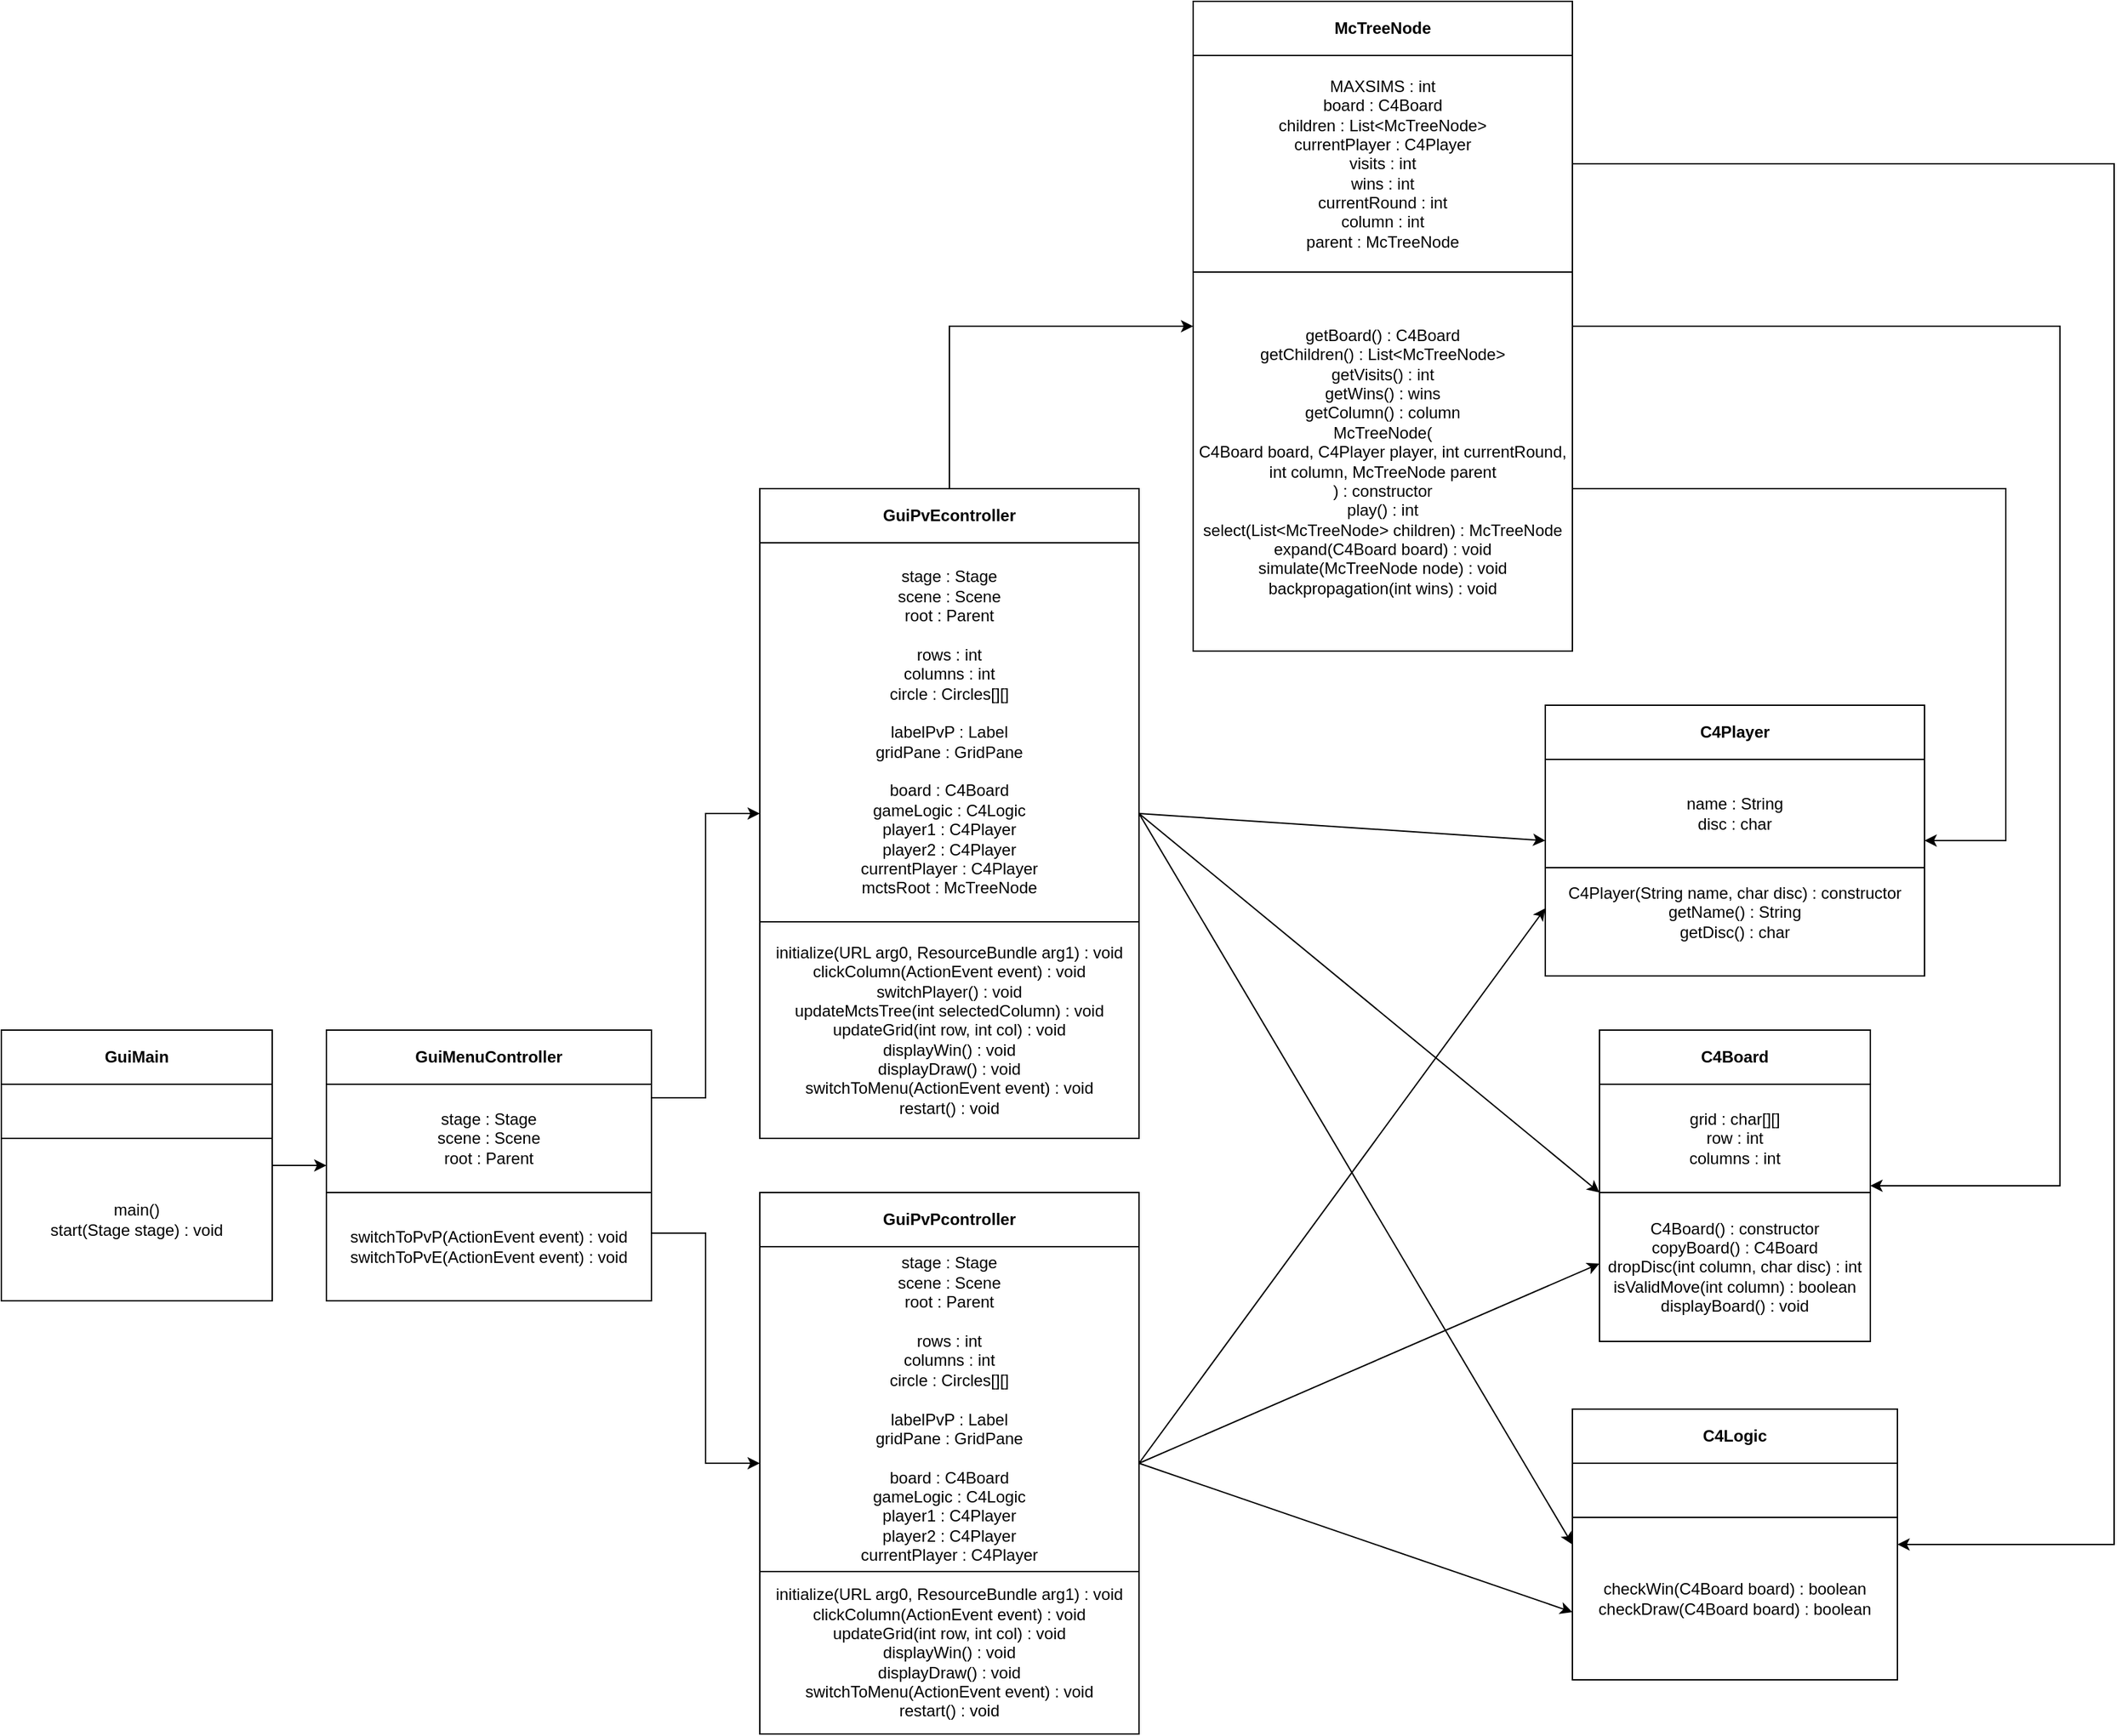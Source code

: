 <mxfile version="26.2.2">
  <diagram name="Page-1" id="DUZUhnCX7IVd0-d6go6J">
    <mxGraphModel dx="2931" dy="1758" grid="1" gridSize="10" guides="1" tooltips="1" connect="1" arrows="1" fold="1" page="0" pageScale="1" pageWidth="827" pageHeight="1169" math="0" shadow="0">
      <root>
        <mxCell id="0" />
        <mxCell id="1" parent="0" />
        <mxCell id="kPm8jlnI1OiQ4i8xfv7z-1" value="C4Board" style="swimlane;whiteSpace=wrap;html=1;startSize=40;" vertex="1" parent="1">
          <mxGeometry x="1020" y="360" width="200" height="230" as="geometry" />
        </mxCell>
        <mxCell id="kPm8jlnI1OiQ4i8xfv7z-39" value="grid : char[][]&lt;div&gt;row : int&lt;/div&gt;&lt;div&gt;columns : int&lt;/div&gt;" style="rounded=0;whiteSpace=wrap;html=1;" vertex="1" parent="kPm8jlnI1OiQ4i8xfv7z-1">
          <mxGeometry y="40" width="200" height="80" as="geometry" />
        </mxCell>
        <mxCell id="kPm8jlnI1OiQ4i8xfv7z-41" value="C4Board() : constructor&lt;div&gt;copyBoard() : C4Board&lt;/div&gt;&lt;div&gt;dropDisc(int column, char disc) : int&lt;/div&gt;&lt;div&gt;isValidMove(int column) : boolean&lt;/div&gt;&lt;div&gt;displayBoard() : void&lt;/div&gt;" style="rounded=0;whiteSpace=wrap;html=1;" vertex="1" parent="kPm8jlnI1OiQ4i8xfv7z-1">
          <mxGeometry y="120" width="200" height="110" as="geometry" />
        </mxCell>
        <mxCell id="kPm8jlnI1OiQ4i8xfv7z-2" value="C4Logic" style="swimlane;whiteSpace=wrap;html=1;startSize=40;" vertex="1" parent="1">
          <mxGeometry x="1000" y="640" width="240" height="200" as="geometry" />
        </mxCell>
        <mxCell id="kPm8jlnI1OiQ4i8xfv7z-37" value="" style="rounded=0;whiteSpace=wrap;html=1;" vertex="1" parent="kPm8jlnI1OiQ4i8xfv7z-2">
          <mxGeometry y="40" width="240" height="40" as="geometry" />
        </mxCell>
        <mxCell id="kPm8jlnI1OiQ4i8xfv7z-38" value="checkWin(C4Board board) : boolean&lt;div&gt;checkDraw(C4Board board) : boolean&lt;/div&gt;" style="rounded=0;whiteSpace=wrap;html=1;" vertex="1" parent="kPm8jlnI1OiQ4i8xfv7z-2">
          <mxGeometry y="80" width="240" height="120" as="geometry" />
        </mxCell>
        <mxCell id="kPm8jlnI1OiQ4i8xfv7z-3" value="C4Player" style="swimlane;whiteSpace=wrap;html=1;startSize=40;" vertex="1" parent="1">
          <mxGeometry x="980" y="120" width="280" height="200" as="geometry" />
        </mxCell>
        <mxCell id="kPm8jlnI1OiQ4i8xfv7z-43" value="name : String&lt;div&gt;disc : char&lt;/div&gt;" style="rounded=0;whiteSpace=wrap;html=1;" vertex="1" parent="kPm8jlnI1OiQ4i8xfv7z-3">
          <mxGeometry y="40" width="280" height="80" as="geometry" />
        </mxCell>
        <mxCell id="kPm8jlnI1OiQ4i8xfv7z-44" value="C4Player(String name, char disc) : constructor&lt;div&gt;getName() : String&lt;/div&gt;&lt;div&gt;getDisc() : char&lt;br&gt;&lt;div&gt;&lt;br&gt;&lt;/div&gt;&lt;/div&gt;" style="rounded=0;whiteSpace=wrap;html=1;" vertex="1" parent="kPm8jlnI1OiQ4i8xfv7z-3">
          <mxGeometry y="120" width="280" height="80" as="geometry" />
        </mxCell>
        <mxCell id="kPm8jlnI1OiQ4i8xfv7z-9" style="edgeStyle=orthogonalEdgeStyle;rounded=0;orthogonalLoop=1;jettySize=auto;html=1;exitX=1;exitY=0.5;exitDx=0;exitDy=0;entryX=0;entryY=0.5;entryDx=0;entryDy=0;" edge="1" parent="1" source="kPm8jlnI1OiQ4i8xfv7z-4" target="kPm8jlnI1OiQ4i8xfv7z-5">
          <mxGeometry relative="1" as="geometry" />
        </mxCell>
        <mxCell id="kPm8jlnI1OiQ4i8xfv7z-4" value="GuiMain" style="swimlane;whiteSpace=wrap;html=1;startSize=40;" vertex="1" parent="1">
          <mxGeometry x="-160" y="360" width="200" height="200" as="geometry" />
        </mxCell>
        <mxCell id="kPm8jlnI1OiQ4i8xfv7z-27" value="" style="rounded=0;whiteSpace=wrap;html=1;" vertex="1" parent="kPm8jlnI1OiQ4i8xfv7z-4">
          <mxGeometry y="40" width="200" height="40" as="geometry" />
        </mxCell>
        <mxCell id="kPm8jlnI1OiQ4i8xfv7z-28" value="main()&lt;div&gt;start(Stage stage) : void&lt;/div&gt;" style="rounded=0;whiteSpace=wrap;html=1;" vertex="1" parent="kPm8jlnI1OiQ4i8xfv7z-4">
          <mxGeometry y="80" width="200" height="120" as="geometry" />
        </mxCell>
        <mxCell id="kPm8jlnI1OiQ4i8xfv7z-54" style="edgeStyle=orthogonalEdgeStyle;rounded=0;orthogonalLoop=1;jettySize=auto;html=1;exitX=1;exitY=0.75;exitDx=0;exitDy=0;entryX=0;entryY=0.5;entryDx=0;entryDy=0;" edge="1" parent="1" source="kPm8jlnI1OiQ4i8xfv7z-5" target="kPm8jlnI1OiQ4i8xfv7z-7">
          <mxGeometry relative="1" as="geometry" />
        </mxCell>
        <mxCell id="kPm8jlnI1OiQ4i8xfv7z-55" style="edgeStyle=orthogonalEdgeStyle;rounded=0;orthogonalLoop=1;jettySize=auto;html=1;exitX=1;exitY=0.25;exitDx=0;exitDy=0;entryX=0;entryY=0.5;entryDx=0;entryDy=0;" edge="1" parent="1" source="kPm8jlnI1OiQ4i8xfv7z-5" target="kPm8jlnI1OiQ4i8xfv7z-49">
          <mxGeometry relative="1" as="geometry" />
        </mxCell>
        <mxCell id="kPm8jlnI1OiQ4i8xfv7z-5" value="GuiMenuController" style="swimlane;whiteSpace=wrap;html=1;startSize=40;" vertex="1" parent="1">
          <mxGeometry x="80" y="360" width="240" height="200" as="geometry" />
        </mxCell>
        <mxCell id="kPm8jlnI1OiQ4i8xfv7z-30" value="stage : Stage&lt;div&gt;scene : Scene&lt;/div&gt;&lt;div&gt;root : Parent&lt;/div&gt;" style="rounded=0;whiteSpace=wrap;html=1;" vertex="1" parent="kPm8jlnI1OiQ4i8xfv7z-5">
          <mxGeometry y="40" width="240" height="80" as="geometry" />
        </mxCell>
        <mxCell id="kPm8jlnI1OiQ4i8xfv7z-33" value="switchToPvP(ActionEvent event) : void&lt;div&gt;switchToPvE(&lt;span style=&quot;background-color: transparent; color: light-dark(rgb(0, 0, 0), rgb(255, 255, 255));&quot;&gt;ActionEvent event&lt;/span&gt;&lt;span style=&quot;background-color: transparent; color: light-dark(rgb(0, 0, 0), rgb(255, 255, 255));&quot;&gt;) : void&lt;/span&gt;&lt;/div&gt;" style="rounded=0;whiteSpace=wrap;html=1;" vertex="1" parent="kPm8jlnI1OiQ4i8xfv7z-5">
          <mxGeometry y="120" width="240" height="80" as="geometry" />
        </mxCell>
        <mxCell id="kPm8jlnI1OiQ4i8xfv7z-65" style="rounded=0;orthogonalLoop=1;jettySize=auto;html=1;exitX=1;exitY=0.5;exitDx=0;exitDy=0;entryX=0;entryY=0.75;entryDx=0;entryDy=0;" edge="1" parent="1" source="kPm8jlnI1OiQ4i8xfv7z-7" target="kPm8jlnI1OiQ4i8xfv7z-2">
          <mxGeometry relative="1" as="geometry" />
        </mxCell>
        <mxCell id="kPm8jlnI1OiQ4i8xfv7z-66" style="rounded=0;orthogonalLoop=1;jettySize=auto;html=1;exitX=1;exitY=0.5;exitDx=0;exitDy=0;entryX=0;entryY=0.75;entryDx=0;entryDy=0;" edge="1" parent="1" source="kPm8jlnI1OiQ4i8xfv7z-7" target="kPm8jlnI1OiQ4i8xfv7z-1">
          <mxGeometry relative="1" as="geometry" />
        </mxCell>
        <mxCell id="kPm8jlnI1OiQ4i8xfv7z-67" style="rounded=0;orthogonalLoop=1;jettySize=auto;html=1;exitX=1;exitY=0.5;exitDx=0;exitDy=0;entryX=0;entryY=0.75;entryDx=0;entryDy=0;" edge="1" parent="1" source="kPm8jlnI1OiQ4i8xfv7z-7" target="kPm8jlnI1OiQ4i8xfv7z-3">
          <mxGeometry relative="1" as="geometry" />
        </mxCell>
        <mxCell id="kPm8jlnI1OiQ4i8xfv7z-7" value="GuiPvPcontroller" style="swimlane;whiteSpace=wrap;html=1;startSize=40;" vertex="1" parent="1">
          <mxGeometry x="400" y="480" width="280" height="400" as="geometry" />
        </mxCell>
        <mxCell id="kPm8jlnI1OiQ4i8xfv7z-35" value="stage : Stage&lt;div&gt;scene : Scene&lt;/div&gt;&lt;div&gt;root : Parent&lt;/div&gt;&lt;div&gt;&lt;br&gt;&lt;/div&gt;&lt;div&gt;rows : int&lt;/div&gt;&lt;div&gt;columns : int&lt;/div&gt;&lt;div&gt;circle : Circles[][]&lt;/div&gt;&lt;div&gt;&lt;br&gt;&lt;/div&gt;&lt;div&gt;labelPvP : Label&lt;/div&gt;&lt;div&gt;gridPane : GridPane&lt;/div&gt;&lt;div&gt;&lt;br&gt;&lt;/div&gt;&lt;div&gt;board : C4Board&lt;/div&gt;&lt;div&gt;gameLogic : C4Logic&lt;/div&gt;&lt;div&gt;player1 : C4Player&lt;/div&gt;&lt;div&gt;player2 : C4Player&lt;/div&gt;&lt;div&gt;currentPlayer : C4Player&lt;/div&gt;" style="rounded=0;whiteSpace=wrap;html=1;" vertex="1" parent="kPm8jlnI1OiQ4i8xfv7z-7">
          <mxGeometry y="40" width="280" height="240" as="geometry" />
        </mxCell>
        <mxCell id="kPm8jlnI1OiQ4i8xfv7z-36" value="initialize(URL arg0, ResourceBundle arg1) : void&lt;div&gt;clickColumn(&lt;span style=&quot;background-color: transparent; color: light-dark(rgb(0, 0, 0), rgb(255, 255, 255));&quot;&gt;ActionEvent event&lt;/span&gt;&lt;span style=&quot;background-color: transparent; color: light-dark(rgb(0, 0, 0), rgb(255, 255, 255));&quot;&gt;) : void&lt;/span&gt;&lt;/div&gt;&lt;div&gt;&lt;span style=&quot;background-color: transparent; color: light-dark(rgb(0, 0, 0), rgb(255, 255, 255));&quot;&gt;updateGrid(int row, int col) : void&lt;/span&gt;&lt;/div&gt;&lt;div&gt;&lt;span style=&quot;background-color: transparent; color: light-dark(rgb(0, 0, 0), rgb(255, 255, 255));&quot;&gt;displayWin() : void&lt;/span&gt;&lt;/div&gt;&lt;div&gt;&lt;span style=&quot;background-color: transparent; color: light-dark(rgb(0, 0, 0), rgb(255, 255, 255));&quot;&gt;displayDraw() : void&lt;/span&gt;&lt;/div&gt;&lt;div&gt;&lt;span style=&quot;background-color: transparent; color: light-dark(rgb(0, 0, 0), rgb(255, 255, 255));&quot;&gt;switchToMenu(ActionEvent event) : void&lt;/span&gt;&lt;/div&gt;&lt;div&gt;&lt;span style=&quot;background-color: transparent; color: light-dark(rgb(0, 0, 0), rgb(255, 255, 255));&quot;&gt;restart() : void&lt;/span&gt;&lt;/div&gt;" style="rounded=0;whiteSpace=wrap;html=1;" vertex="1" parent="kPm8jlnI1OiQ4i8xfv7z-7">
          <mxGeometry y="280" width="280" height="120" as="geometry" />
        </mxCell>
        <mxCell id="kPm8jlnI1OiQ4i8xfv7z-57" style="edgeStyle=orthogonalEdgeStyle;rounded=0;orthogonalLoop=1;jettySize=auto;html=1;exitX=1;exitY=0.25;exitDx=0;exitDy=0;entryX=1;entryY=0.5;entryDx=0;entryDy=0;" edge="1" parent="1" source="kPm8jlnI1OiQ4i8xfv7z-8" target="kPm8jlnI1OiQ4i8xfv7z-2">
          <mxGeometry relative="1" as="geometry">
            <Array as="points">
              <mxPoint x="1400" y="-280" />
              <mxPoint x="1400" y="740" />
            </Array>
          </mxGeometry>
        </mxCell>
        <mxCell id="kPm8jlnI1OiQ4i8xfv7z-58" style="edgeStyle=orthogonalEdgeStyle;rounded=0;orthogonalLoop=1;jettySize=auto;html=1;exitX=1;exitY=0.5;exitDx=0;exitDy=0;entryX=1;entryY=0.5;entryDx=0;entryDy=0;" edge="1" parent="1" source="kPm8jlnI1OiQ4i8xfv7z-8" target="kPm8jlnI1OiQ4i8xfv7z-1">
          <mxGeometry relative="1" as="geometry">
            <Array as="points">
              <mxPoint x="1360" y="-160" />
              <mxPoint x="1360" y="475" />
            </Array>
          </mxGeometry>
        </mxCell>
        <mxCell id="kPm8jlnI1OiQ4i8xfv7z-59" style="edgeStyle=orthogonalEdgeStyle;rounded=0;orthogonalLoop=1;jettySize=auto;html=1;exitX=1;exitY=0.75;exitDx=0;exitDy=0;entryX=1;entryY=0.5;entryDx=0;entryDy=0;" edge="1" parent="1" source="kPm8jlnI1OiQ4i8xfv7z-8" target="kPm8jlnI1OiQ4i8xfv7z-3">
          <mxGeometry relative="1" as="geometry">
            <Array as="points">
              <mxPoint x="1320" y="-40" />
              <mxPoint x="1320" y="220" />
            </Array>
          </mxGeometry>
        </mxCell>
        <mxCell id="kPm8jlnI1OiQ4i8xfv7z-8" value="McTreeNode" style="swimlane;whiteSpace=wrap;html=1;startSize=40;" vertex="1" parent="1">
          <mxGeometry x="720" y="-400" width="280" height="480" as="geometry" />
        </mxCell>
        <mxCell id="kPm8jlnI1OiQ4i8xfv7z-45" value="MAXSIMS : int&lt;div&gt;board : C4Board&lt;/div&gt;&lt;div&gt;children : List&amp;lt;McTreeNode&amp;gt;&lt;/div&gt;&lt;div&gt;currentPlayer : C4Player&lt;/div&gt;&lt;div&gt;visits : int&lt;/div&gt;&lt;div&gt;wins : int&lt;/div&gt;&lt;div&gt;currentRound : int&lt;/div&gt;&lt;div&gt;column : int&lt;/div&gt;&lt;div&gt;parent : McTreeNode&lt;/div&gt;" style="rounded=0;whiteSpace=wrap;html=1;" vertex="1" parent="kPm8jlnI1OiQ4i8xfv7z-8">
          <mxGeometry y="40" width="280" height="160" as="geometry" />
        </mxCell>
        <mxCell id="kPm8jlnI1OiQ4i8xfv7z-46" value="getBoard() : C4Board&lt;div&gt;getChildren() : List&amp;lt;McTreeNode&amp;gt;&lt;/div&gt;&lt;div&gt;getVisits() : int&lt;/div&gt;&lt;div&gt;getWins() : wins&lt;/div&gt;&lt;div&gt;getColumn() : column&lt;/div&gt;&lt;div&gt;McTreeNode(&lt;/div&gt;&lt;div&gt;C4Board board, C4Player player, int currentRound, int column, McTreeNode parent&lt;/div&gt;&lt;div&gt;) : constructor&lt;/div&gt;&lt;div&gt;play() : int&lt;/div&gt;&lt;div&gt;select(List&amp;lt;McTreeNode&amp;gt; children) : McTreeNode&lt;/div&gt;&lt;div&gt;expand(C4Board board) : void&lt;/div&gt;&lt;div&gt;simulate(McTreeNode node) : void&lt;/div&gt;&lt;div&gt;backpropagation(int wins) : void&lt;/div&gt;" style="rounded=0;whiteSpace=wrap;html=1;" vertex="1" parent="kPm8jlnI1OiQ4i8xfv7z-8">
          <mxGeometry y="200" width="280" height="280" as="geometry" />
        </mxCell>
        <mxCell id="kPm8jlnI1OiQ4i8xfv7z-56" style="edgeStyle=orthogonalEdgeStyle;rounded=0;orthogonalLoop=1;jettySize=auto;html=1;exitX=0.5;exitY=0;exitDx=0;exitDy=0;entryX=0;entryY=0.5;entryDx=0;entryDy=0;" edge="1" parent="1" source="kPm8jlnI1OiQ4i8xfv7z-49" target="kPm8jlnI1OiQ4i8xfv7z-8">
          <mxGeometry relative="1" as="geometry" />
        </mxCell>
        <mxCell id="kPm8jlnI1OiQ4i8xfv7z-62" style="rounded=0;orthogonalLoop=1;jettySize=auto;html=1;exitX=1;exitY=0.5;exitDx=0;exitDy=0;entryX=0;entryY=0.5;entryDx=0;entryDy=0;" edge="1" parent="1" source="kPm8jlnI1OiQ4i8xfv7z-49" target="kPm8jlnI1OiQ4i8xfv7z-3">
          <mxGeometry relative="1" as="geometry" />
        </mxCell>
        <mxCell id="kPm8jlnI1OiQ4i8xfv7z-63" style="rounded=0;orthogonalLoop=1;jettySize=auto;html=1;exitX=1;exitY=0.5;exitDx=0;exitDy=0;entryX=0;entryY=0;entryDx=0;entryDy=0;" edge="1" parent="1" source="kPm8jlnI1OiQ4i8xfv7z-49" target="kPm8jlnI1OiQ4i8xfv7z-41">
          <mxGeometry relative="1" as="geometry" />
        </mxCell>
        <mxCell id="kPm8jlnI1OiQ4i8xfv7z-64" style="rounded=0;orthogonalLoop=1;jettySize=auto;html=1;exitX=1;exitY=0.5;exitDx=0;exitDy=0;entryX=0;entryY=0.5;entryDx=0;entryDy=0;" edge="1" parent="1" source="kPm8jlnI1OiQ4i8xfv7z-49" target="kPm8jlnI1OiQ4i8xfv7z-2">
          <mxGeometry relative="1" as="geometry" />
        </mxCell>
        <mxCell id="kPm8jlnI1OiQ4i8xfv7z-49" value="GuiPvE&lt;span style=&quot;background-color: transparent; color: light-dark(rgb(0, 0, 0), rgb(255, 255, 255));&quot;&gt;controller&lt;/span&gt;" style="swimlane;whiteSpace=wrap;html=1;startSize=40;" vertex="1" parent="1">
          <mxGeometry x="400" y="-40" width="280" height="480" as="geometry" />
        </mxCell>
        <mxCell id="kPm8jlnI1OiQ4i8xfv7z-50" value="stage : Stage&lt;div&gt;scene : Scene&lt;/div&gt;&lt;div&gt;root : Parent&lt;/div&gt;&lt;div&gt;&lt;br&gt;&lt;/div&gt;&lt;div&gt;rows : int&lt;/div&gt;&lt;div&gt;columns : int&lt;/div&gt;&lt;div&gt;circle : Circles[][]&lt;/div&gt;&lt;div&gt;&lt;br&gt;&lt;/div&gt;&lt;div&gt;labelPvP : Label&lt;/div&gt;&lt;div&gt;gridPane : GridPane&lt;/div&gt;&lt;div&gt;&lt;br&gt;&lt;/div&gt;&lt;div&gt;board : C4Board&lt;/div&gt;&lt;div&gt;gameLogic : C4Logic&lt;/div&gt;&lt;div&gt;player1 : C4Player&lt;/div&gt;&lt;div&gt;player2 : C4Player&lt;/div&gt;&lt;div&gt;currentPlayer : C4Player&lt;/div&gt;&lt;div&gt;mctsRoot : McTreeNode&lt;/div&gt;" style="rounded=0;whiteSpace=wrap;html=1;" vertex="1" parent="kPm8jlnI1OiQ4i8xfv7z-49">
          <mxGeometry y="40" width="280" height="280" as="geometry" />
        </mxCell>
        <mxCell id="kPm8jlnI1OiQ4i8xfv7z-51" value="initialize(URL arg0, ResourceBundle arg1) : void&lt;div&gt;clickColumn(&lt;span style=&quot;background-color: transparent; color: light-dark(rgb(0, 0, 0), rgb(255, 255, 255));&quot;&gt;ActionEvent event&lt;/span&gt;&lt;span style=&quot;background-color: transparent; color: light-dark(rgb(0, 0, 0), rgb(255, 255, 255));&quot;&gt;) : void&lt;/span&gt;&lt;/div&gt;&lt;div&gt;&lt;span style=&quot;background-color: transparent; color: light-dark(rgb(0, 0, 0), rgb(255, 255, 255));&quot;&gt;switchPlayer() : void&lt;/span&gt;&lt;/div&gt;&lt;div&gt;&lt;span style=&quot;background-color: transparent; color: light-dark(rgb(0, 0, 0), rgb(255, 255, 255));&quot;&gt;updateMctsTree(int selectedColumn) : void&lt;/span&gt;&lt;/div&gt;&lt;div&gt;&lt;span style=&quot;background-color: transparent; color: light-dark(rgb(0, 0, 0), rgb(255, 255, 255));&quot;&gt;updateGrid(int row, int col) : void&lt;/span&gt;&lt;/div&gt;&lt;div&gt;&lt;span style=&quot;background-color: transparent; color: light-dark(rgb(0, 0, 0), rgb(255, 255, 255));&quot;&gt;displayWin() : void&lt;/span&gt;&lt;/div&gt;&lt;div&gt;&lt;span style=&quot;background-color: transparent; color: light-dark(rgb(0, 0, 0), rgb(255, 255, 255));&quot;&gt;displayDraw() : void&lt;/span&gt;&lt;/div&gt;&lt;div&gt;&lt;span style=&quot;background-color: transparent; color: light-dark(rgb(0, 0, 0), rgb(255, 255, 255));&quot;&gt;switchToMenu(ActionEvent event) : void&lt;/span&gt;&lt;/div&gt;&lt;div&gt;&lt;span style=&quot;background-color: transparent; color: light-dark(rgb(0, 0, 0), rgb(255, 255, 255));&quot;&gt;restart() : void&lt;/span&gt;&lt;/div&gt;" style="rounded=0;whiteSpace=wrap;html=1;" vertex="1" parent="kPm8jlnI1OiQ4i8xfv7z-49">
          <mxGeometry y="320" width="280" height="160" as="geometry" />
        </mxCell>
      </root>
    </mxGraphModel>
  </diagram>
</mxfile>
